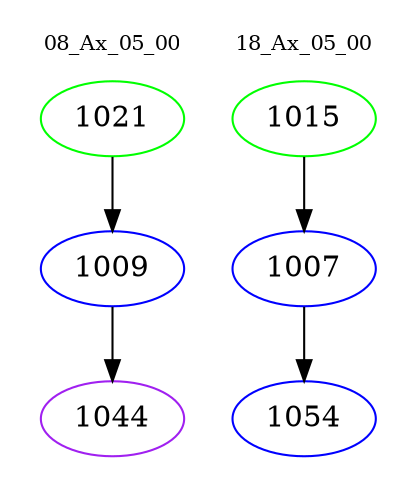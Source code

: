 digraph{
subgraph cluster_0 {
color = white
label = "08_Ax_05_00";
fontsize=10;
T0_1021 [label="1021", color="green"]
T0_1021 -> T0_1009 [color="black"]
T0_1009 [label="1009", color="blue"]
T0_1009 -> T0_1044 [color="black"]
T0_1044 [label="1044", color="purple"]
}
subgraph cluster_1 {
color = white
label = "18_Ax_05_00";
fontsize=10;
T1_1015 [label="1015", color="green"]
T1_1015 -> T1_1007 [color="black"]
T1_1007 [label="1007", color="blue"]
T1_1007 -> T1_1054 [color="black"]
T1_1054 [label="1054", color="blue"]
}
}
